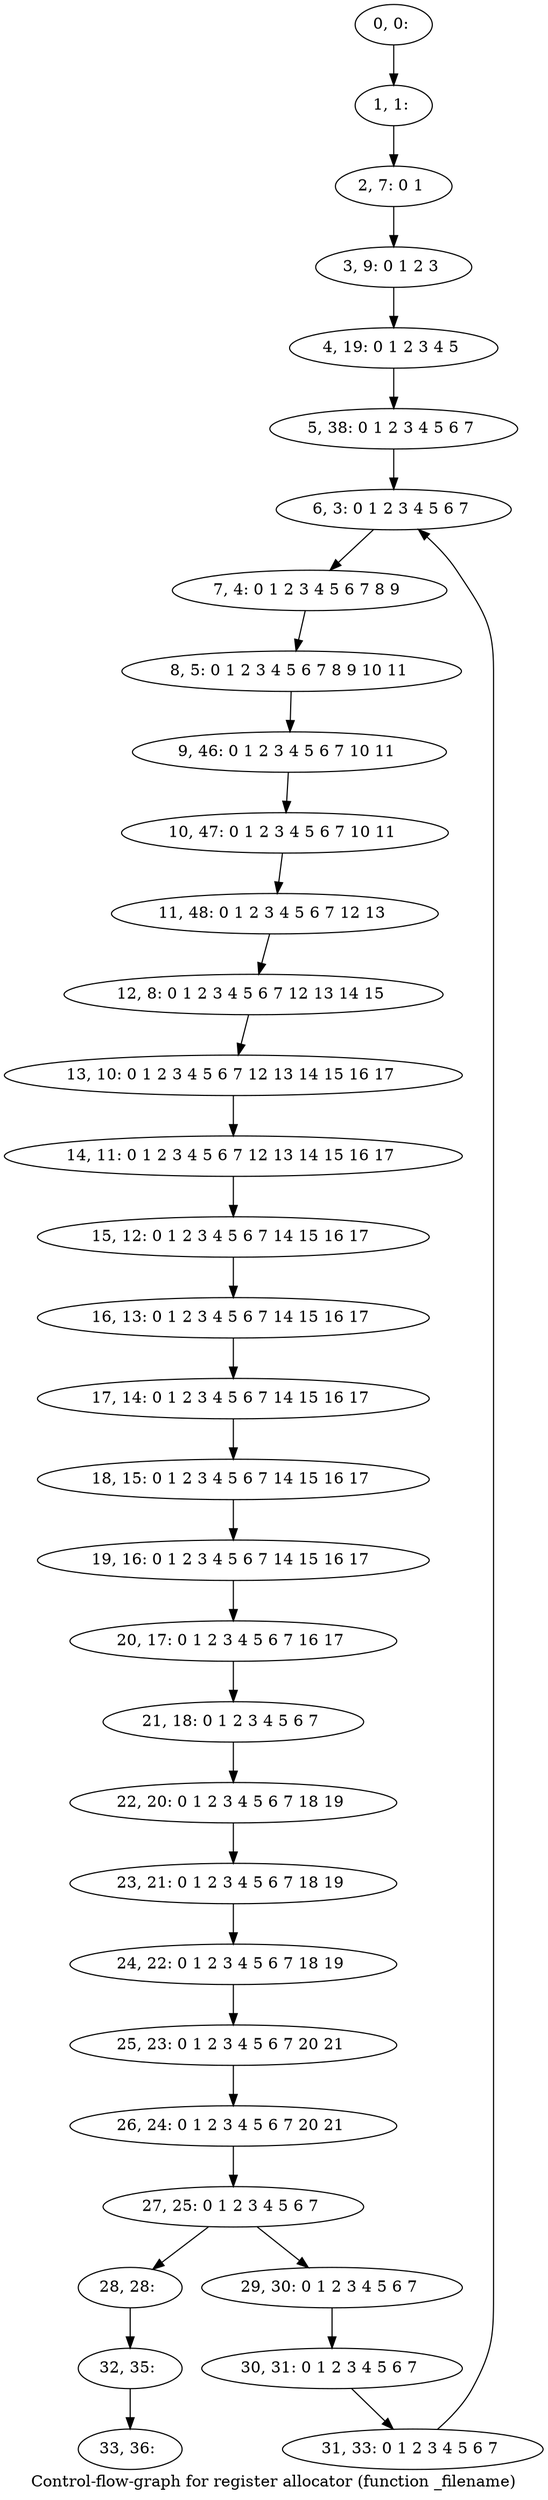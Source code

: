 digraph G {
graph [label="Control-flow-graph for register allocator (function _filename)"]
0[label="0, 0: "];
1[label="1, 1: "];
2[label="2, 7: 0 1 "];
3[label="3, 9: 0 1 2 3 "];
4[label="4, 19: 0 1 2 3 4 5 "];
5[label="5, 38: 0 1 2 3 4 5 6 7 "];
6[label="6, 3: 0 1 2 3 4 5 6 7 "];
7[label="7, 4: 0 1 2 3 4 5 6 7 8 9 "];
8[label="8, 5: 0 1 2 3 4 5 6 7 8 9 10 11 "];
9[label="9, 46: 0 1 2 3 4 5 6 7 10 11 "];
10[label="10, 47: 0 1 2 3 4 5 6 7 10 11 "];
11[label="11, 48: 0 1 2 3 4 5 6 7 12 13 "];
12[label="12, 8: 0 1 2 3 4 5 6 7 12 13 14 15 "];
13[label="13, 10: 0 1 2 3 4 5 6 7 12 13 14 15 16 17 "];
14[label="14, 11: 0 1 2 3 4 5 6 7 12 13 14 15 16 17 "];
15[label="15, 12: 0 1 2 3 4 5 6 7 14 15 16 17 "];
16[label="16, 13: 0 1 2 3 4 5 6 7 14 15 16 17 "];
17[label="17, 14: 0 1 2 3 4 5 6 7 14 15 16 17 "];
18[label="18, 15: 0 1 2 3 4 5 6 7 14 15 16 17 "];
19[label="19, 16: 0 1 2 3 4 5 6 7 14 15 16 17 "];
20[label="20, 17: 0 1 2 3 4 5 6 7 16 17 "];
21[label="21, 18: 0 1 2 3 4 5 6 7 "];
22[label="22, 20: 0 1 2 3 4 5 6 7 18 19 "];
23[label="23, 21: 0 1 2 3 4 5 6 7 18 19 "];
24[label="24, 22: 0 1 2 3 4 5 6 7 18 19 "];
25[label="25, 23: 0 1 2 3 4 5 6 7 20 21 "];
26[label="26, 24: 0 1 2 3 4 5 6 7 20 21 "];
27[label="27, 25: 0 1 2 3 4 5 6 7 "];
28[label="28, 28: "];
29[label="29, 30: 0 1 2 3 4 5 6 7 "];
30[label="30, 31: 0 1 2 3 4 5 6 7 "];
31[label="31, 33: 0 1 2 3 4 5 6 7 "];
32[label="32, 35: "];
33[label="33, 36: "];
0->1 ;
1->2 ;
2->3 ;
3->4 ;
4->5 ;
5->6 ;
6->7 ;
7->8 ;
8->9 ;
9->10 ;
10->11 ;
11->12 ;
12->13 ;
13->14 ;
14->15 ;
15->16 ;
16->17 ;
17->18 ;
18->19 ;
19->20 ;
20->21 ;
21->22 ;
22->23 ;
23->24 ;
24->25 ;
25->26 ;
26->27 ;
27->28 ;
27->29 ;
28->32 ;
29->30 ;
30->31 ;
31->6 ;
32->33 ;
}
